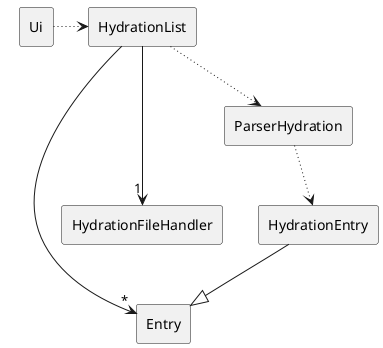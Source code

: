 @startuml

rectangle HydrationList
rectangle HydrationEntry

rectangle Entry
rectangle HydrationFileHandler
rectangle Ui
rectangle ParserHydration

HydrationList --> "*" Entry
HydrationList ---> "1" HydrationFileHandler
HydrationList --[dotted]> ParserHydration

Ui -[dotted]> HydrationList

HydrationEntry --|> Entry

ParserHydration -[dotted]-> HydrationEntry

@enduml